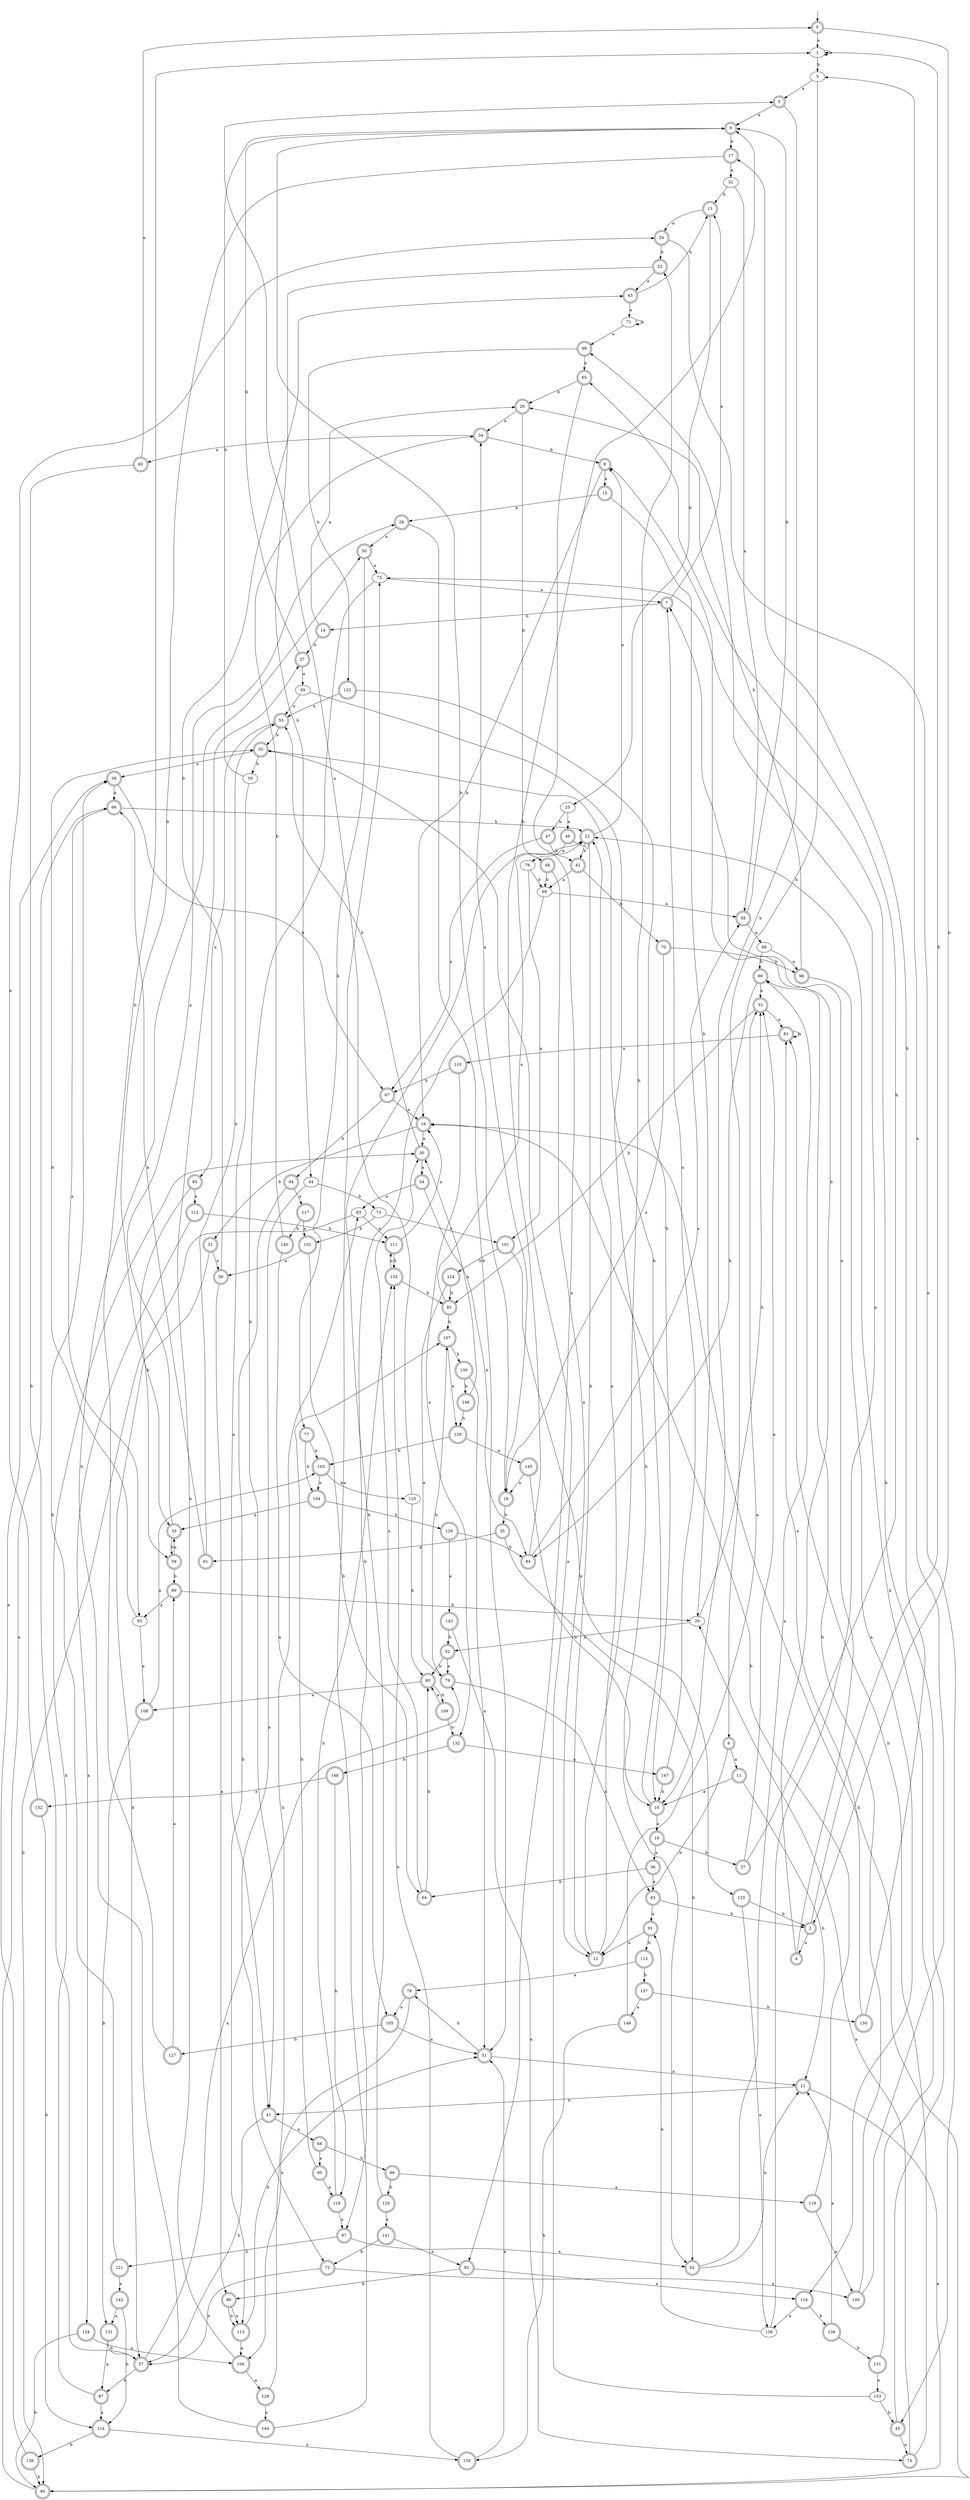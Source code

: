digraph RandomDFA {
  __start0 [label="", shape=none];
  __start0 -> 0 [label=""];
  0 [shape=circle] [shape=doublecircle]
  0 -> 1 [label="a"]
  0 -> 2 [label="b"]
  1
  1 -> 1 [label="a"]
  1 -> 3 [label="b"]
  2 [shape=doublecircle]
  2 -> 4 [label="a"]
  2 -> 1 [label="b"]
  3
  3 -> 5 [label="a"]
  3 -> 6 [label="b"]
  4 [shape=doublecircle]
  4 -> 7 [label="a"]
  4 -> 8 [label="b"]
  5 [shape=doublecircle]
  5 -> 9 [label="a"]
  5 -> 10 [label="b"]
  6 [shape=doublecircle]
  6 -> 11 [label="a"]
  6 -> 12 [label="b"]
  7 [shape=doublecircle]
  7 -> 13 [label="a"]
  7 -> 14 [label="b"]
  8 [shape=doublecircle]
  8 -> 15 [label="a"]
  8 -> 16 [label="b"]
  9 [shape=doublecircle]
  9 -> 17 [label="a"]
  9 -> 18 [label="b"]
  10 [shape=doublecircle]
  10 -> 19 [label="a"]
  10 -> 20 [label="b"]
  11 [shape=doublecircle]
  11 -> 10 [label="a"]
  11 -> 21 [label="b"]
  12 [shape=doublecircle]
  12 -> 22 [label="a"]
  12 -> 23 [label="b"]
  13 [shape=doublecircle]
  13 -> 24 [label="a"]
  13 -> 25 [label="b"]
  14 [shape=doublecircle]
  14 -> 26 [label="a"]
  14 -> 27 [label="b"]
  15 [shape=doublecircle]
  15 -> 28 [label="a"]
  15 -> 29 [label="b"]
  16 [shape=doublecircle]
  16 -> 30 [label="a"]
  16 -> 31 [label="b"]
  17 [shape=doublecircle]
  17 -> 32 [label="a"]
  17 -> 33 [label="b"]
  18 [shape=doublecircle]
  18 -> 34 [label="a"]
  18 -> 35 [label="b"]
  19 [shape=doublecircle]
  19 -> 36 [label="a"]
  19 -> 37 [label="b"]
  20 [shape=doublecircle]
  20 -> 38 [label="a"]
  20 -> 39 [label="b"]
  21 [shape=doublecircle]
  21 -> 40 [label="a"]
  21 -> 41 [label="b"]
  22 [shape=doublecircle]
  22 -> 8 [label="a"]
  22 -> 42 [label="b"]
  23 [shape=doublecircle]
  23 -> 43 [label="a"]
  23 -> 44 [label="b"]
  24 [shape=doublecircle]
  24 -> 45 [label="a"]
  24 -> 23 [label="b"]
  25
  25 -> 46 [label="a"]
  25 -> 47 [label="b"]
  26 [shape=doublecircle]
  26 -> 34 [label="a"]
  26 -> 48 [label="b"]
  27 [shape=doublecircle]
  27 -> 49 [label="a"]
  27 -> 9 [label="b"]
  28 [shape=doublecircle]
  28 -> 50 [label="a"]
  28 -> 51 [label="b"]
  29
  29 -> 52 [label="a"]
  29 -> 53 [label="b"]
  30 [shape=doublecircle]
  30 -> 54 [label="a"]
  30 -> 55 [label="b"]
  31 [shape=doublecircle]
  31 -> 56 [label="a"]
  31 -> 57 [label="b"]
  32
  32 -> 58 [label="a"]
  32 -> 13 [label="b"]
  33 [shape=doublecircle]
  33 -> 28 [label="a"]
  33 -> 59 [label="b"]
  34 [shape=doublecircle]
  34 -> 60 [label="a"]
  34 -> 8 [label="b"]
  35 [shape=doublecircle]
  35 -> 61 [label="a"]
  35 -> 62 [label="b"]
  36 [shape=doublecircle]
  36 -> 63 [label="a"]
  36 -> 64 [label="b"]
  37 [shape=doublecircle]
  37 -> 53 [label="a"]
  37 -> 65 [label="b"]
  38 [shape=doublecircle]
  38 -> 66 [label="a"]
  38 -> 67 [label="b"]
  39
  39 -> 41 [label="a"]
  39 -> 9 [label="b"]
  40 [shape=doublecircle]
  40 -> 66 [label="a"]
  40 -> 16 [label="b"]
  41 [shape=doublecircle]
  41 -> 68 [label="a"]
  41 -> 57 [label="b"]
  42 [shape=doublecircle]
  42 -> 69 [label="a"]
  42 -> 70 [label="b"]
  43 [shape=doublecircle]
  43 -> 71 [label="a"]
  43 -> 13 [label="b"]
  44
  44 -> 72 [label="a"]
  44 -> 73 [label="b"]
  45 [shape=doublecircle]
  45 -> 74 [label="a"]
  45 -> 75 [label="b"]
  46 [shape=doublecircle]
  46 -> 76 [label="a"]
  46 -> 12 [label="b"]
  47 [shape=doublecircle]
  47 -> 67 [label="a"]
  47 -> 42 [label="b"]
  48 [shape=doublecircle]
  48 -> 12 [label="a"]
  48 -> 69 [label="b"]
  49
  49 -> 55 [label="a"]
  49 -> 62 [label="b"]
  50 [shape=doublecircle]
  50 -> 75 [label="a"]
  50 -> 77 [label="b"]
  51 [shape=doublecircle]
  51 -> 21 [label="a"]
  51 -> 78 [label="b"]
  52 [shape=doublecircle]
  52 -> 79 [label="a"]
  52 -> 80 [label="b"]
  53 [shape=doublecircle]
  53 -> 81 [label="a"]
  53 -> 82 [label="b"]
  54 [shape=doublecircle]
  54 -> 83 [label="a"]
  54 -> 84 [label="b"]
  55 [shape=doublecircle]
  55 -> 85 [label="a"]
  55 -> 20 [label="b"]
  56 [shape=doublecircle]
  56 -> 86 [label="a"]
  56 -> 43 [label="b"]
  57 [shape=doublecircle]
  57 -> 79 [label="a"]
  57 -> 87 [label="b"]
  58 [shape=doublecircle]
  58 -> 88 [label="a"]
  58 -> 9 [label="b"]
  59 [shape=doublecircle]
  59 -> 33 [label="a"]
  59 -> 89 [label="b"]
  60 [shape=doublecircle]
  60 -> 0 [label="a"]
  60 -> 57 [label="b"]
  61 [shape=doublecircle]
  61 -> 66 [label="a"]
  61 -> 55 [label="b"]
  62 [shape=doublecircle]
  62 -> 90 [label="a"]
  62 -> 21 [label="b"]
  63 [shape=doublecircle]
  63 -> 91 [label="a"]
  63 -> 2 [label="b"]
  64 [shape=doublecircle]
  64 -> 30 [label="a"]
  64 -> 80 [label="b"]
  65 [shape=doublecircle]
  65 -> 92 [label="a"]
  65 -> 26 [label="b"]
  66 [shape=doublecircle]
  66 -> 93 [label="a"]
  66 -> 22 [label="b"]
  67 [shape=doublecircle]
  67 -> 16 [label="a"]
  67 -> 94 [label="b"]
  68 [shape=doublecircle]
  68 -> 95 [label="a"]
  68 -> 96 [label="b"]
  69
  69 -> 58 [label="a"]
  69 -> 97 [label="b"]
  70 [shape=doublecircle]
  70 -> 18 [label="a"]
  70 -> 98 [label="b"]
  71
  71 -> 99 [label="a"]
  71 -> 71 [label="b"]
  72 [shape=doublecircle]
  72 -> 100 [label="a"]
  72 -> 57 [label="b"]
  73
  73 -> 101 [label="a"]
  73 -> 102 [label="b"]
  74 [shape=doublecircle]
  74 -> 29 [label="a"]
  74 -> 81 [label="b"]
  75
  75 -> 7 [label="a"]
  75 -> 41 [label="b"]
  76
  76 -> 101 [label="a"]
  76 -> 69 [label="b"]
  77 [shape=doublecircle]
  77 -> 103 [label="a"]
  77 -> 104 [label="b"]
  78 [shape=doublecircle]
  78 -> 105 [label="a"]
  78 -> 106 [label="b"]
  79 [shape=doublecircle]
  79 -> 63 [label="a"]
  79 -> 107 [label="b"]
  80 [shape=doublecircle]
  80 -> 108 [label="a"]
  80 -> 109 [label="b"]
  81 [shape=doublecircle]
  81 -> 110 [label="a"]
  81 -> 81 [label="b"]
  82 [shape=doublecircle]
  82 -> 22 [label="a"]
  82 -> 107 [label="b"]
  83
  83 -> 111 [label="a"]
  83 -> 40 [label="b"]
  84 [shape=doublecircle]
  84 -> 58 [label="a"]
  84 -> 9 [label="b"]
  85 [shape=doublecircle]
  85 -> 112 [label="a"]
  85 -> 59 [label="b"]
  86 [shape=doublecircle]
  86 -> 113 [label="a"]
  86 -> 113 [label="b"]
  87 [shape=doublecircle]
  87 -> 114 [label="a"]
  87 -> 30 [label="b"]
  88
  88 -> 98 [label="a"]
  88 -> 90 [label="b"]
  89 [shape=doublecircle]
  89 -> 93 [label="a"]
  89 -> 29 [label="b"]
  90 [shape=doublecircle]
  90 -> 53 [label="a"]
  90 -> 84 [label="b"]
  91 [shape=doublecircle]
  91 -> 12 [label="a"]
  91 -> 115 [label="b"]
  92 [shape=doublecircle]
  92 -> 116 [label="a"]
  92 -> 86 [label="b"]
  93
  93 -> 108 [label="a"]
  93 -> 20 [label="b"]
  94 [shape=doublecircle]
  94 -> 117 [label="a"]
  94 -> 113 [label="b"]
  95 [shape=doublecircle]
  95 -> 118 [label="a"]
  95 -> 107 [label="b"]
  96 [shape=doublecircle]
  96 -> 119 [label="a"]
  96 -> 120 [label="b"]
  97 [shape=doublecircle]
  97 -> 62 [label="a"]
  97 -> 121 [label="b"]
  98 [shape=doublecircle]
  98 -> 116 [label="a"]
  98 -> 26 [label="b"]
  99 [shape=doublecircle]
  99 -> 65 [label="a"]
  99 -> 122 [label="b"]
  100 [shape=doublecircle]
  100 -> 3 [label="a"]
  100 -> 90 [label="b"]
  101 [shape=doublecircle]
  101 -> 123 [label="a"]
  101 -> 124 [label="b"]
  102 [shape=doublecircle]
  102 -> 56 [label="a"]
  102 -> 64 [label="b"]
  103 [shape=doublecircle]
  103 -> 104 [label="a"]
  103 -> 125 [label="b"]
  104 [shape=doublecircle]
  104 -> 33 [label="a"]
  104 -> 126 [label="b"]
  105 [shape=doublecircle]
  105 -> 51 [label="a"]
  105 -> 127 [label="b"]
  106 [shape=doublecircle]
  106 -> 128 [label="a"]
  106 -> 27 [label="b"]
  107 [shape=doublecircle]
  107 -> 129 [label="a"]
  107 -> 130 [label="b"]
  108 [shape=doublecircle]
  108 -> 103 [label="a"]
  108 -> 131 [label="b"]
  109 [shape=doublecircle]
  109 -> 80 [label="a"]
  109 -> 132 [label="b"]
  110 [shape=doublecircle]
  110 -> 132 [label="a"]
  110 -> 67 [label="b"]
  111 [shape=doublecircle]
  111 -> 16 [label="a"]
  111 -> 133 [label="b"]
  112 [shape=doublecircle]
  112 -> 134 [label="a"]
  112 -> 111 [label="b"]
  113 [shape=doublecircle]
  113 -> 106 [label="a"]
  113 -> 51 [label="b"]
  114 [shape=doublecircle]
  114 -> 135 [label="a"]
  114 -> 136 [label="b"]
  115 [shape=doublecircle]
  115 -> 78 [label="a"]
  115 -> 137 [label="b"]
  116 [shape=doublecircle]
  116 -> 138 [label="a"]
  116 -> 139 [label="b"]
  117 [shape=doublecircle]
  117 -> 102 [label="a"]
  117 -> 140 [label="b"]
  118 [shape=doublecircle]
  118 -> 97 [label="a"]
  118 -> 133 [label="b"]
  119 [shape=doublecircle]
  119 -> 100 [label="a"]
  119 -> 16 [label="b"]
  120 [shape=doublecircle]
  120 -> 141 [label="a"]
  120 -> 22 [label="b"]
  121 [shape=doublecircle]
  121 -> 142 [label="a"]
  121 -> 38 [label="b"]
  122 [shape=doublecircle]
  122 -> 55 [label="a"]
  122 -> 10 [label="b"]
  123 [shape=doublecircle]
  123 -> 138 [label="a"]
  123 -> 2 [label="b"]
  124 [shape=doublecircle]
  124 -> 79 [label="a"]
  124 -> 82 [label="b"]
  125
  125 -> 5 [label="a"]
  125 -> 80 [label="b"]
  126 [shape=doublecircle]
  126 -> 143 [label="a"]
  126 -> 84 [label="b"]
  127 [shape=doublecircle]
  127 -> 89 [label="a"]
  127 -> 1 [label="b"]
  128 [shape=doublecircle]
  128 -> 144 [label="a"]
  128 -> 83 [label="b"]
  129 [shape=doublecircle]
  129 -> 145 [label="a"]
  129 -> 103 [label="b"]
  130 [shape=doublecircle]
  130 -> 51 [label="a"]
  130 -> 146 [label="b"]
  131 [shape=doublecircle]
  131 -> 87 [label="a"]
  131 -> 57 [label="b"]
  132 [shape=doublecircle]
  132 -> 147 [label="a"]
  132 -> 148 [label="b"]
  133 [shape=doublecircle]
  133 -> 111 [label="a"]
  133 -> 82 [label="b"]
  134 [shape=doublecircle]
  134 -> 106 [label="a"]
  134 -> 40 [label="b"]
  135 [shape=doublecircle]
  135 -> 51 [label="a"]
  135 -> 133 [label="b"]
  136 [shape=doublecircle]
  136 -> 38 [label="a"]
  136 -> 40 [label="b"]
  137 [shape=doublecircle]
  137 -> 149 [label="a"]
  137 -> 150 [label="b"]
  138
  138 -> 99 [label="a"]
  138 -> 91 [label="b"]
  139 [shape=doublecircle]
  139 -> 21 [label="a"]
  139 -> 151 [label="b"]
  140 [shape=doublecircle]
  140 -> 105 [label="a"]
  140 -> 34 [label="b"]
  141 [shape=doublecircle]
  141 -> 92 [label="a"]
  141 -> 72 [label="b"]
  142 [shape=doublecircle]
  142 -> 131 [label="a"]
  142 -> 114 [label="b"]
  143 [shape=doublecircle]
  143 -> 74 [label="a"]
  143 -> 52 [label="b"]
  144 [shape=doublecircle]
  144 -> 75 [label="a"]
  144 -> 50 [label="b"]
  145 [shape=doublecircle]
  145 -> 18 [label="a"]
  145 -> 10 [label="b"]
  146 [shape=doublecircle]
  146 -> 30 [label="a"]
  146 -> 129 [label="b"]
  147 [shape=doublecircle]
  147 -> 7 [label="a"]
  147 -> 10 [label="b"]
  148 [shape=doublecircle]
  148 -> 152 [label="a"]
  148 -> 118 [label="b"]
  149 [shape=doublecircle]
  149 -> 53 [label="a"]
  149 -> 135 [label="b"]
  150 [shape=doublecircle]
  150 -> 81 [label="a"]
  150 -> 17 [label="b"]
  151 [shape=doublecircle]
  151 -> 153 [label="a"]
  151 -> 22 [label="b"]
  152 [shape=doublecircle]
  152 -> 24 [label="a"]
  152 -> 114 [label="b"]
  153
  153 -> 20 [label="a"]
  153 -> 45 [label="b"]
}
